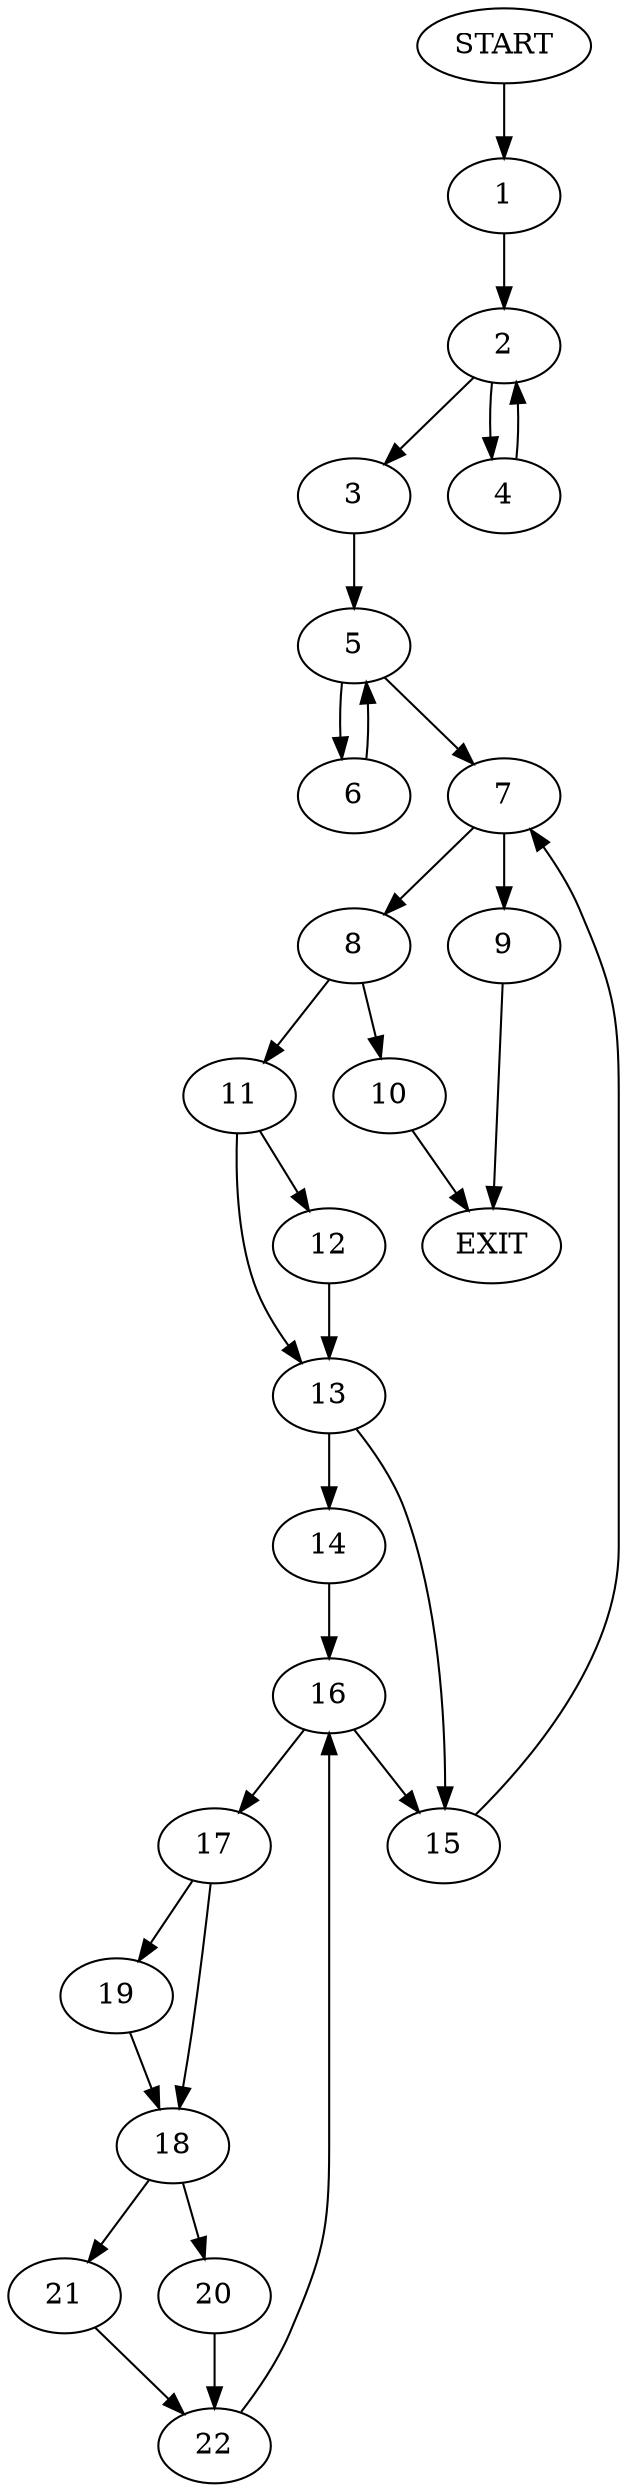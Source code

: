 digraph {
0 [label="START"]
23 [label="EXIT"]
0 -> 1
1 -> 2
2 -> 3
2 -> 4
3 -> 5
4 -> 2
5 -> 6
5 -> 7
6 -> 5
7 -> 8
7 -> 9
9 -> 23
8 -> 10
8 -> 11
10 -> 23
11 -> 12
11 -> 13
13 -> 14
13 -> 15
12 -> 13
14 -> 16
15 -> 7
16 -> 17
16 -> 15
17 -> 18
17 -> 19
19 -> 18
18 -> 20
18 -> 21
20 -> 22
21 -> 22
22 -> 16
}
